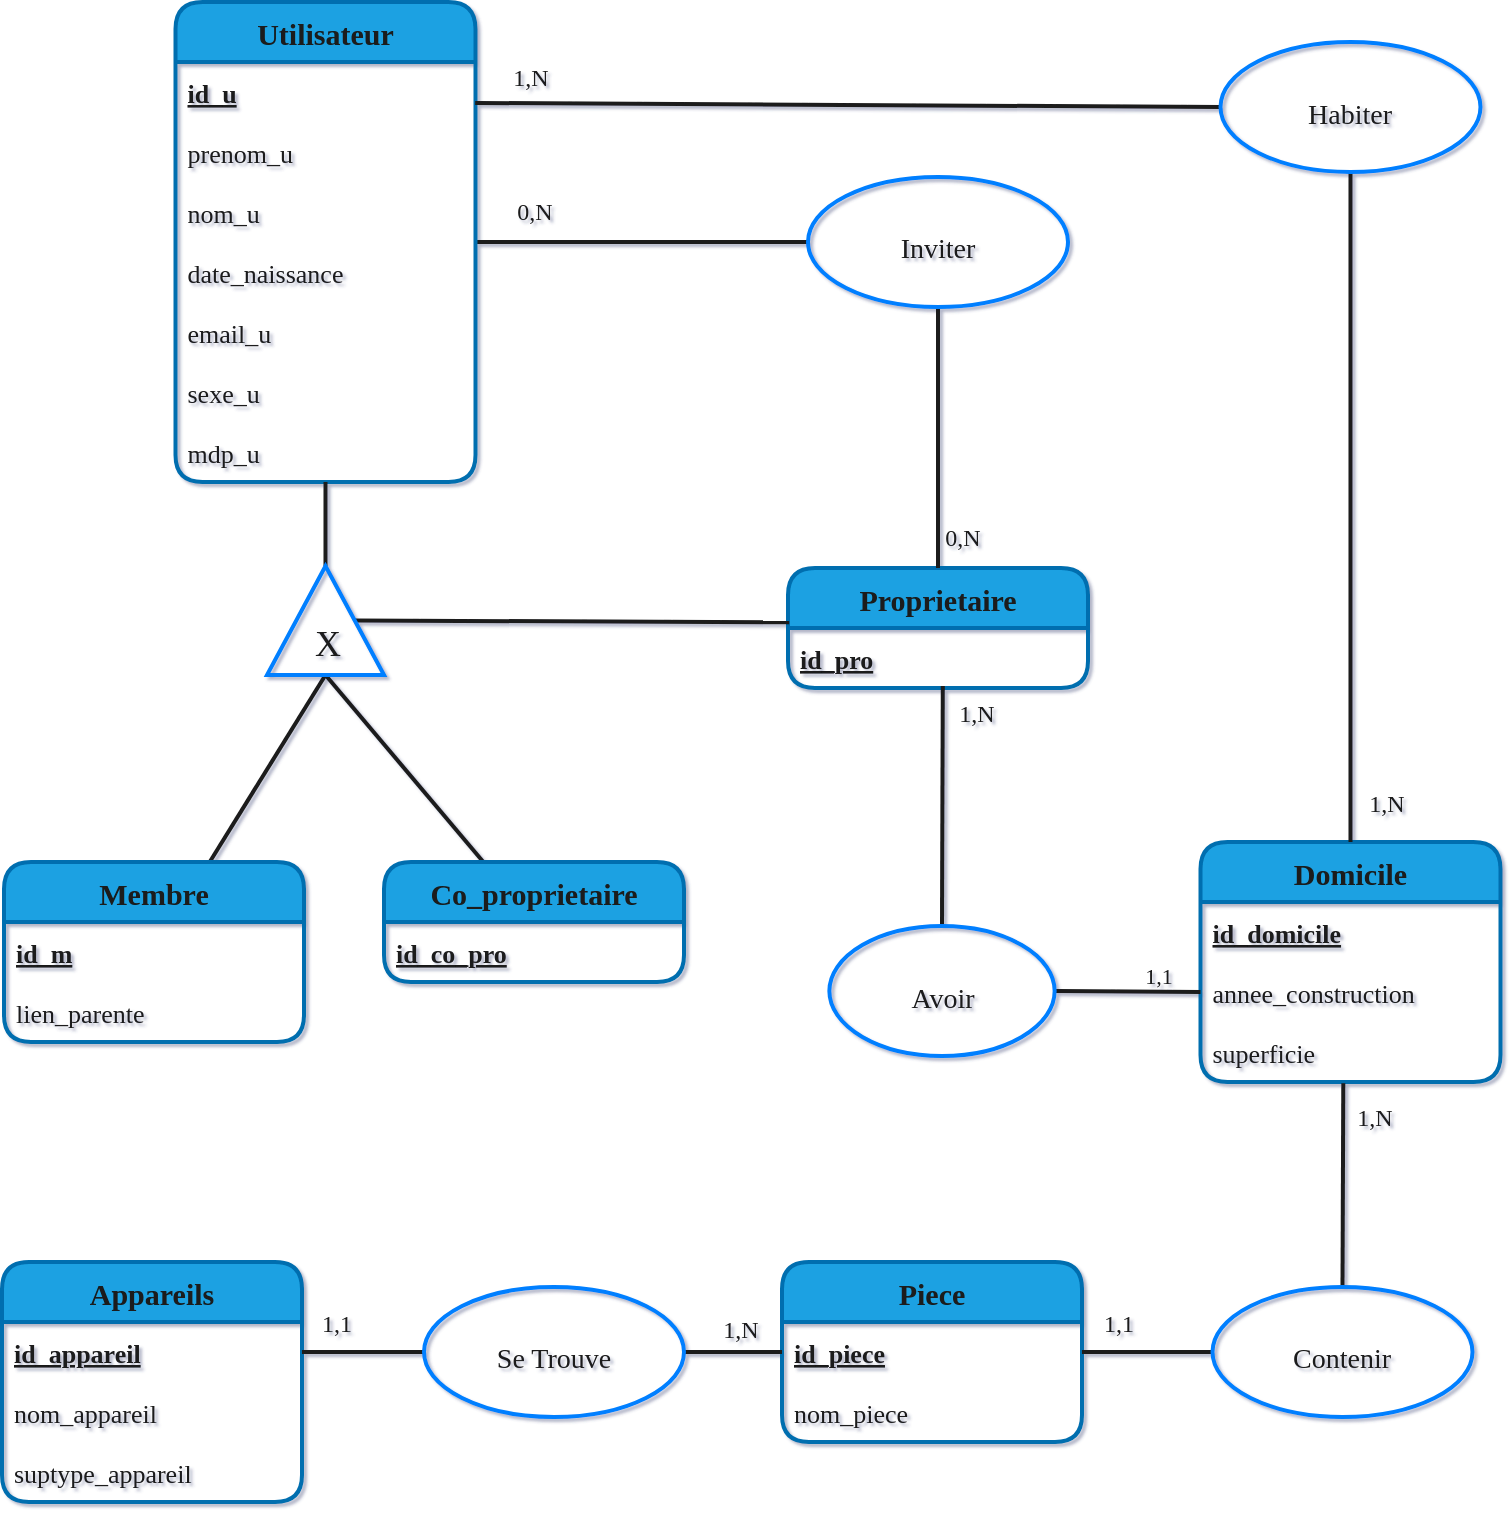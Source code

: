 <mxfile>
    <diagram id="P8cqFEAjnScb-ysbPOtO" name="Page-1">
        <mxGraphModel dx="900" dy="489" grid="0" gridSize="10" guides="1" tooltips="1" connect="1" arrows="1" fold="1" page="1" pageScale="1" pageWidth="1169" pageHeight="1654" background="#FFFFFF" math="0" shadow="1">
            <root>
                <mxCell id="0"/>
                <mxCell id="1" parent="0"/>
                <mxCell id="-rqGWek1G1h2NRf4Z1o3-77" style="edgeStyle=none;rounded=0;orthogonalLoop=1;jettySize=auto;html=1;entryX=0;entryY=0.5;entryDx=0;entryDy=0;fontFamily=Jetbrains Mono;fontSize=21;fontColor=#1A1A1A;endArrow=none;endFill=0;strokeWidth=2;strokeColor=#1A1A1A;" parent="1" source="-rqGWek1G1h2NRf4Z1o3-1" target="-rqGWek1G1h2NRf4Z1o3-53" edge="1">
                    <mxGeometry relative="1" as="geometry"/>
                </mxCell>
                <mxCell id="-rqGWek1G1h2NRf4Z1o3-79" value="&lt;font style=&quot;font-size: 12px;&quot;&gt;0,N&lt;/font&gt;" style="edgeLabel;html=1;align=center;verticalAlign=middle;resizable=0;points=[];fontSize=14;fontFamily=Jetbrains Mono;fontColor=#1A1A1A;labelBackgroundColor=none;" parent="-rqGWek1G1h2NRf4Z1o3-77" vertex="1" connectable="0">
                    <mxGeometry x="-0.763" relative="1" as="geometry">
                        <mxPoint x="9" y="-15" as="offset"/>
                    </mxGeometry>
                </mxCell>
                <mxCell id="-rqGWek1G1h2NRf4Z1o3-1" value="Utilisateur" style="swimlane;fontStyle=1;childLayout=stackLayout;horizontal=1;startSize=30;horizontalStack=0;resizeParent=1;resizeParentMax=0;resizeLast=0;collapsible=1;marginBottom=0;strokeWidth=2;rounded=1;labelBackgroundColor=none;fontFamily=Jetbrains Mono;fontSize=15;fillColor=#1ba1e2;strokeColor=#006EAF;fontColor=#1A1A1A;swimlaneFillColor=none;" parent="1" vertex="1">
                    <mxGeometry x="220.75" y="50" width="150" height="240" as="geometry"/>
                </mxCell>
                <mxCell id="-rqGWek1G1h2NRf4Z1o3-2" value="id_u" style="text;align=left;verticalAlign=middle;spacingLeft=4;spacingRight=4;overflow=hidden;points=[[0,0.5],[1,0.5]];portConstraint=eastwest;rotatable=0;fontFamily=Jetbrains Mono;fontSize=13;fontStyle=5;fontColor=#1A1A1A;" parent="-rqGWek1G1h2NRf4Z1o3-1" vertex="1">
                    <mxGeometry y="30" width="150" height="30" as="geometry"/>
                </mxCell>
                <mxCell id="-rqGWek1G1h2NRf4Z1o3-3" value="prenom_u" style="text;align=left;verticalAlign=middle;spacingLeft=4;spacingRight=4;overflow=hidden;points=[[0,0.5],[1,0.5]];portConstraint=eastwest;rotatable=0;fontFamily=Jetbrains Mono;fontSize=13;fontColor=#1A1A1A;" parent="-rqGWek1G1h2NRf4Z1o3-1" vertex="1">
                    <mxGeometry y="60" width="150" height="30" as="geometry"/>
                </mxCell>
                <mxCell id="-rqGWek1G1h2NRf4Z1o3-4" value="nom_u" style="text;align=left;verticalAlign=middle;spacingLeft=4;spacingRight=4;overflow=hidden;points=[[0,0.5],[1,0.5]];portConstraint=eastwest;rotatable=0;fontFamily=Jetbrains Mono;fontSize=13;fontColor=#1A1A1A;" parent="-rqGWek1G1h2NRf4Z1o3-1" vertex="1">
                    <mxGeometry y="90" width="150" height="30" as="geometry"/>
                </mxCell>
                <mxCell id="-rqGWek1G1h2NRf4Z1o3-5" value="date_naissance" style="text;align=left;verticalAlign=middle;spacingLeft=4;spacingRight=4;overflow=hidden;points=[[0,0.5],[1,0.5]];portConstraint=eastwest;rotatable=0;fontFamily=Jetbrains Mono;fontSize=13;fontColor=#1A1A1A;" parent="-rqGWek1G1h2NRf4Z1o3-1" vertex="1">
                    <mxGeometry y="120" width="150" height="30" as="geometry"/>
                </mxCell>
                <mxCell id="-rqGWek1G1h2NRf4Z1o3-6" value="email_u" style="text;align=left;verticalAlign=middle;spacingLeft=4;spacingRight=4;overflow=hidden;points=[[0,0.5],[1,0.5]];portConstraint=eastwest;rotatable=0;fontFamily=Jetbrains Mono;fontSize=13;fontColor=#1A1A1A;" parent="-rqGWek1G1h2NRf4Z1o3-1" vertex="1">
                    <mxGeometry y="150" width="150" height="30" as="geometry"/>
                </mxCell>
                <mxCell id="-rqGWek1G1h2NRf4Z1o3-7" value="sexe_u" style="text;align=left;verticalAlign=middle;spacingLeft=4;spacingRight=4;overflow=hidden;points=[[0,0.5],[1,0.5]];portConstraint=eastwest;rotatable=0;fontFamily=Jetbrains Mono;fontSize=13;fontColor=#1A1A1A;" parent="-rqGWek1G1h2NRf4Z1o3-1" vertex="1">
                    <mxGeometry y="180" width="150" height="30" as="geometry"/>
                </mxCell>
                <mxCell id="-rqGWek1G1h2NRf4Z1o3-8" value="mdp_u" style="text;align=left;verticalAlign=middle;spacingLeft=4;spacingRight=4;overflow=hidden;points=[[0,0.5],[1,0.5]];portConstraint=eastwest;rotatable=0;fontFamily=Jetbrains Mono;fontSize=13;fontColor=#1A1A1A;" parent="-rqGWek1G1h2NRf4Z1o3-1" vertex="1">
                    <mxGeometry y="210" width="150" height="30" as="geometry"/>
                </mxCell>
                <mxCell id="-rqGWek1G1h2NRf4Z1o3-9" value="Domicile" style="swimlane;fontStyle=1;childLayout=stackLayout;horizontal=1;startSize=30;horizontalStack=0;resizeParent=1;resizeParentMax=0;resizeLast=0;collapsible=1;marginBottom=0;strokeWidth=2;rounded=1;labelBackgroundColor=none;fontFamily=Jetbrains Mono;fontSize=15;fillColor=#1ba1e2;strokeColor=#006EAF;fontColor=#1A1A1A;" parent="1" vertex="1">
                    <mxGeometry x="733.25" y="470" width="150" height="120" as="geometry"/>
                </mxCell>
                <mxCell id="-rqGWek1G1h2NRf4Z1o3-10" value="id_domicile" style="text;strokeColor=none;fillColor=none;align=left;verticalAlign=middle;spacingLeft=4;spacingRight=4;overflow=hidden;points=[[0,0.5],[1,0.5]];portConstraint=eastwest;rotatable=0;fontFamily=Jetbrains Mono;fontSize=13;fontStyle=5;fontColor=#1A1A1A;" parent="-rqGWek1G1h2NRf4Z1o3-9" vertex="1">
                    <mxGeometry y="30" width="150" height="30" as="geometry"/>
                </mxCell>
                <mxCell id="-rqGWek1G1h2NRf4Z1o3-11" value="annee_construction" style="text;strokeColor=none;fillColor=none;align=left;verticalAlign=middle;spacingLeft=4;spacingRight=4;overflow=hidden;points=[[0,0.5],[1,0.5]];portConstraint=eastwest;rotatable=0;fontFamily=Jetbrains Mono;fontSize=13;fontColor=#1A1A1A;" parent="-rqGWek1G1h2NRf4Z1o3-9" vertex="1">
                    <mxGeometry y="60" width="150" height="30" as="geometry"/>
                </mxCell>
                <mxCell id="-rqGWek1G1h2NRf4Z1o3-12" value="superficie" style="text;strokeColor=none;fillColor=none;align=left;verticalAlign=middle;spacingLeft=4;spacingRight=4;overflow=hidden;points=[[0,0.5],[1,0.5]];portConstraint=eastwest;rotatable=0;fontFamily=Jetbrains Mono;fontSize=13;fontColor=#1A1A1A;" parent="-rqGWek1G1h2NRf4Z1o3-9" vertex="1">
                    <mxGeometry y="90" width="150" height="30" as="geometry"/>
                </mxCell>
                <mxCell id="-rqGWek1G1h2NRf4Z1o3-74" style="edgeStyle=none;rounded=0;orthogonalLoop=1;jettySize=auto;html=1;entryX=0;entryY=0.5;entryDx=0;entryDy=0;fontFamily=Jetbrains Mono;fontSize=21;fontColor=#1A1A1A;endArrow=none;endFill=0;strokeWidth=2;strokeColor=#1A1A1A;" parent="1" source="-rqGWek1G1h2NRf4Z1o3-17" target="-rqGWek1G1h2NRf4Z1o3-37" edge="1">
                    <mxGeometry relative="1" as="geometry"/>
                </mxCell>
                <mxCell id="-rqGWek1G1h2NRf4Z1o3-17" value="Membre" style="swimlane;fontStyle=1;childLayout=stackLayout;horizontal=1;startSize=30;horizontalStack=0;resizeParent=1;resizeParentMax=0;resizeLast=0;collapsible=1;marginBottom=0;strokeWidth=2;rounded=1;labelBackgroundColor=none;fontFamily=Jetbrains Mono;fontSize=15;fillColor=#1ba1e2;strokeColor=#006EAF;fontColor=#1A1A1A;" parent="1" vertex="1">
                    <mxGeometry x="135" y="480" width="150" height="90" as="geometry"/>
                </mxCell>
                <mxCell id="-rqGWek1G1h2NRf4Z1o3-18" value="id_m" style="text;strokeColor=none;fillColor=none;align=left;verticalAlign=middle;spacingLeft=4;spacingRight=4;overflow=hidden;points=[[0,0.5],[1,0.5]];portConstraint=eastwest;rotatable=0;fontFamily=Jetbrains Mono;fontSize=13;fontStyle=5;fontColor=#1A1A1A;" parent="-rqGWek1G1h2NRf4Z1o3-17" vertex="1">
                    <mxGeometry y="30" width="150" height="30" as="geometry"/>
                </mxCell>
                <mxCell id="-rqGWek1G1h2NRf4Z1o3-19" value="lien_parente" style="text;strokeColor=none;fillColor=none;align=left;verticalAlign=middle;spacingLeft=4;spacingRight=4;overflow=hidden;points=[[0,0.5],[1,0.5]];portConstraint=eastwest;rotatable=0;fontFamily=Jetbrains Mono;fontSize=13;fontColor=#1A1A1A;" parent="-rqGWek1G1h2NRf4Z1o3-17" vertex="1">
                    <mxGeometry y="60" width="150" height="30" as="geometry"/>
                </mxCell>
                <mxCell id="-rqGWek1G1h2NRf4Z1o3-75" style="edgeStyle=none;rounded=0;orthogonalLoop=1;jettySize=auto;html=1;entryX=0;entryY=0.5;entryDx=0;entryDy=0;fontFamily=Jetbrains Mono;fontSize=21;fontColor=#1A1A1A;endArrow=none;endFill=0;strokeWidth=2;strokeColor=#1A1A1A;" parent="1" source="-rqGWek1G1h2NRf4Z1o3-21" target="-rqGWek1G1h2NRf4Z1o3-37" edge="1">
                    <mxGeometry relative="1" as="geometry"/>
                </mxCell>
                <mxCell id="-rqGWek1G1h2NRf4Z1o3-21" value="Co_proprietaire" style="swimlane;fontStyle=1;childLayout=stackLayout;horizontal=1;startSize=30;horizontalStack=0;resizeParent=1;resizeParentMax=0;resizeLast=0;collapsible=1;marginBottom=0;strokeWidth=2;rounded=1;labelBackgroundColor=none;fontFamily=Jetbrains Mono;fontSize=15;fillColor=#1ba1e2;strokeColor=#006EAF;fontColor=#1A1A1A;" parent="1" vertex="1">
                    <mxGeometry x="325" y="480" width="150" height="60" as="geometry"/>
                </mxCell>
                <mxCell id="-rqGWek1G1h2NRf4Z1o3-22" value="id_co_pro" style="text;strokeColor=none;fillColor=none;align=left;verticalAlign=middle;spacingLeft=4;spacingRight=4;overflow=hidden;points=[[0,0.5],[1,0.5]];portConstraint=eastwest;rotatable=0;fontFamily=Jetbrains Mono;fontSize=13;fontStyle=5;fontColor=#1A1A1A;" parent="-rqGWek1G1h2NRf4Z1o3-21" vertex="1">
                    <mxGeometry y="30" width="150" height="30" as="geometry"/>
                </mxCell>
                <mxCell id="-rqGWek1G1h2NRf4Z1o3-25" value="Proprietaire" style="swimlane;fontStyle=1;childLayout=stackLayout;horizontal=1;startSize=30;horizontalStack=0;resizeParent=1;resizeParentMax=0;resizeLast=0;collapsible=1;marginBottom=0;strokeWidth=2;rounded=1;labelBackgroundColor=none;fontFamily=Jetbrains Mono;fontSize=15;fillColor=#1ba1e2;strokeColor=#006EAF;fontColor=#1A1A1A;" parent="1" vertex="1">
                    <mxGeometry x="527" y="333" width="150" height="60" as="geometry"/>
                </mxCell>
                <mxCell id="-rqGWek1G1h2NRf4Z1o3-26" value="id_pro" style="text;strokeColor=none;fillColor=none;align=left;verticalAlign=middle;spacingLeft=4;spacingRight=4;overflow=hidden;points=[[0,0.5],[1,0.5]];portConstraint=eastwest;rotatable=0;fontFamily=Jetbrains Mono;fontSize=13;fontStyle=5;fontColor=#1A1A1A;strokeWidth=2;" parent="-rqGWek1G1h2NRf4Z1o3-25" vertex="1">
                    <mxGeometry y="30" width="150" height="30" as="geometry"/>
                </mxCell>
                <mxCell id="-rqGWek1G1h2NRf4Z1o3-29" value="Appareils" style="swimlane;fontStyle=1;childLayout=stackLayout;horizontal=1;startSize=30;horizontalStack=0;resizeParent=1;resizeParentMax=0;resizeLast=0;collapsible=1;marginBottom=0;strokeWidth=2;rounded=1;labelBackgroundColor=none;fontFamily=Jetbrains Mono;fontSize=15;fillColor=#1ba1e2;strokeColor=#006EAF;fontColor=#1A1A1A;" parent="1" vertex="1">
                    <mxGeometry x="134" y="680" width="150" height="120" as="geometry"/>
                </mxCell>
                <mxCell id="-rqGWek1G1h2NRf4Z1o3-30" value="id_appareil" style="text;strokeColor=none;fillColor=none;align=left;verticalAlign=middle;spacingLeft=4;spacingRight=4;overflow=hidden;points=[[0,0.5],[1,0.5]];portConstraint=eastwest;rotatable=0;fontFamily=Jetbrains Mono;fontSize=13;fontStyle=5;fontColor=#1A1A1A;" parent="-rqGWek1G1h2NRf4Z1o3-29" vertex="1">
                    <mxGeometry y="30" width="150" height="30" as="geometry"/>
                </mxCell>
                <mxCell id="-rqGWek1G1h2NRf4Z1o3-31" value="nom_appareil" style="text;strokeColor=none;fillColor=none;align=left;verticalAlign=middle;spacingLeft=4;spacingRight=4;overflow=hidden;points=[[0,0.5],[1,0.5]];portConstraint=eastwest;rotatable=0;fontFamily=Jetbrains Mono;fontSize=13;fontColor=#1A1A1A;" parent="-rqGWek1G1h2NRf4Z1o3-29" vertex="1">
                    <mxGeometry y="60" width="150" height="30" as="geometry"/>
                </mxCell>
                <mxCell id="-rqGWek1G1h2NRf4Z1o3-32" value="suptype_appareil" style="text;strokeColor=none;fillColor=none;align=left;verticalAlign=middle;spacingLeft=4;spacingRight=4;overflow=hidden;points=[[0,0.5],[1,0.5]];portConstraint=eastwest;rotatable=0;fontFamily=Jetbrains Mono;fontSize=13;fontColor=#1A1A1A;" parent="-rqGWek1G1h2NRf4Z1o3-29" vertex="1">
                    <mxGeometry y="90" width="150" height="30" as="geometry"/>
                </mxCell>
                <mxCell id="-rqGWek1G1h2NRf4Z1o3-33" value="Piece" style="swimlane;fontStyle=1;childLayout=stackLayout;horizontal=1;startSize=30;horizontalStack=0;resizeParent=1;resizeParentMax=0;resizeLast=0;collapsible=1;marginBottom=0;strokeWidth=2;rounded=1;labelBackgroundColor=none;fontFamily=Jetbrains Mono;fontSize=15;fillColor=#1ba1e2;strokeColor=#006EAF;fontColor=#1A1A1A;" parent="1" vertex="1">
                    <mxGeometry x="524" y="680" width="150" height="90" as="geometry"/>
                </mxCell>
                <mxCell id="-rqGWek1G1h2NRf4Z1o3-34" value="id_piece" style="text;strokeColor=none;fillColor=none;align=left;verticalAlign=middle;spacingLeft=4;spacingRight=4;overflow=hidden;points=[[0,0.5],[1,0.5]];portConstraint=eastwest;rotatable=0;fontFamily=Jetbrains Mono;fontSize=13;fontStyle=5;fontColor=#1A1A1A;" parent="-rqGWek1G1h2NRf4Z1o3-33" vertex="1">
                    <mxGeometry y="30" width="150" height="30" as="geometry"/>
                </mxCell>
                <mxCell id="-rqGWek1G1h2NRf4Z1o3-35" value="nom_piece" style="text;strokeColor=none;fillColor=none;align=left;verticalAlign=middle;spacingLeft=4;spacingRight=4;overflow=hidden;points=[[0,0.5],[1,0.5]];portConstraint=eastwest;rotatable=0;fontFamily=Jetbrains Mono;fontSize=13;fontColor=#1A1A1A;" parent="-rqGWek1G1h2NRf4Z1o3-33" vertex="1">
                    <mxGeometry y="60" width="150" height="30" as="geometry"/>
                </mxCell>
                <mxCell id="-rqGWek1G1h2NRf4Z1o3-41" style="rounded=0;orthogonalLoop=1;jettySize=auto;html=1;exitX=1;exitY=0.5;exitDx=0;exitDy=0;fontFamily=Jetbrains Mono;fontSize=24;fontColor=#1A1A1A;strokeWidth=2;endArrow=none;endFill=0;strokeColor=#1A1A1A;" parent="1" source="-rqGWek1G1h2NRf4Z1o3-37" target="-rqGWek1G1h2NRf4Z1o3-8" edge="1">
                    <mxGeometry relative="1" as="geometry"/>
                </mxCell>
                <mxCell id="-rqGWek1G1h2NRf4Z1o3-55" style="edgeStyle=none;rounded=0;orthogonalLoop=1;jettySize=auto;html=1;fontFamily=Jetbrains Mono;fontSize=14;fontColor=#1A1A1A;endArrow=none;endFill=0;strokeWidth=2;entryX=0.5;entryY=0;entryDx=0;entryDy=0;strokeColor=#1A1A1A;" parent="1" source="-rqGWek1G1h2NRf4Z1o3-53" target="-rqGWek1G1h2NRf4Z1o3-25" edge="1">
                    <mxGeometry relative="1" as="geometry">
                        <mxPoint x="585" y="480" as="targetPoint"/>
                    </mxGeometry>
                </mxCell>
                <mxCell id="-rqGWek1G1h2NRf4Z1o3-73" value="0,N" style="edgeLabel;html=1;align=center;verticalAlign=middle;resizable=0;points=[];fontSize=12;fontFamily=Jetbrains Mono;fontColor=#1A1A1A;rotation=0;labelBackgroundColor=none;" parent="-rqGWek1G1h2NRf4Z1o3-55" vertex="1" connectable="0">
                    <mxGeometry x="0.837" y="-1" relative="1" as="geometry">
                        <mxPoint x="13" y="-5" as="offset"/>
                    </mxGeometry>
                </mxCell>
                <mxCell id="-rqGWek1G1h2NRf4Z1o3-53" value="&lt;font style=&quot;font-size: 14px;&quot;&gt;Inviter&lt;/font&gt;" style="ellipse;whiteSpace=wrap;html=1;labelBackgroundColor=none;fontFamily=Jetbrains Mono;fontSize=24;fontColor=#1A1A1A;strokeColor=#007FFF;strokeWidth=2;fillColor=none;" parent="1" vertex="1">
                    <mxGeometry x="537" y="137.5" width="130" height="65" as="geometry"/>
                </mxCell>
                <mxCell id="-rqGWek1G1h2NRf4Z1o3-76" value="" style="endArrow=none;html=1;rounded=0;fontFamily=Jetbrains Mono;fontSize=21;fontColor=#1A1A1A;strokeWidth=2;exitX=0.5;exitY=1;exitDx=0;exitDy=0;entryX=0.004;entryY=0.453;entryDx=0;entryDy=0;entryPerimeter=0;strokeColor=#1A1A1A;" parent="1" source="-rqGWek1G1h2NRf4Z1o3-37" target="-rqGWek1G1h2NRf4Z1o3-25" edge="1">
                    <mxGeometry relative="1" as="geometry">
                        <mxPoint x="317.179" y="363.29" as="sourcePoint"/>
                        <mxPoint x="525" y="387" as="targetPoint"/>
                    </mxGeometry>
                </mxCell>
                <mxCell id="-rqGWek1G1h2NRf4Z1o3-80" style="edgeStyle=none;rounded=0;orthogonalLoop=1;jettySize=auto;html=1;entryX=0;entryY=0.5;entryDx=0;entryDy=0;fontFamily=Jetbrains Mono;fontSize=21;fontColor=#1A1A1A;endArrow=none;endFill=0;strokeWidth=2;exitX=0.999;exitY=0.683;exitDx=0;exitDy=0;exitPerimeter=0;strokeColor=#1A1A1A;" parent="1" source="-rqGWek1G1h2NRf4Z1o3-2" target="-rqGWek1G1h2NRf4Z1o3-84" edge="1">
                    <mxGeometry relative="1" as="geometry">
                        <mxPoint x="575" y="102.5" as="sourcePoint"/>
                    </mxGeometry>
                </mxCell>
                <mxCell id="-rqGWek1G1h2NRf4Z1o3-81" value="&lt;font style=&quot;font-size: 12px;&quot;&gt;1,N&lt;/font&gt;" style="edgeLabel;html=1;align=center;verticalAlign=middle;resizable=0;points=[];fontSize=14;fontFamily=Jetbrains Mono;fontColor=#1A1A1A;labelBackgroundColor=none;" parent="-rqGWek1G1h2NRf4Z1o3-80" vertex="1" connectable="0">
                    <mxGeometry x="-0.763" relative="1" as="geometry">
                        <mxPoint x="-17" y="-13" as="offset"/>
                    </mxGeometry>
                </mxCell>
                <mxCell id="-rqGWek1G1h2NRf4Z1o3-82" style="edgeStyle=none;rounded=0;orthogonalLoop=1;jettySize=auto;html=1;fontFamily=Jetbrains Mono;fontSize=14;fontColor=#1A1A1A;endArrow=none;endFill=0;strokeWidth=2;entryX=0.5;entryY=0;entryDx=0;entryDy=0;strokeColor=#1A1A1A;" parent="1" source="-rqGWek1G1h2NRf4Z1o3-84" target="-rqGWek1G1h2NRf4Z1o3-9" edge="1">
                    <mxGeometry relative="1" as="geometry">
                        <mxPoint x="806.25" y="412.5" as="targetPoint"/>
                    </mxGeometry>
                </mxCell>
                <mxCell id="-rqGWek1G1h2NRf4Z1o3-83" value="1,N" style="edgeLabel;html=1;align=center;verticalAlign=middle;resizable=0;points=[];fontSize=12;fontFamily=Jetbrains Mono;fontColor=#1A1A1A;rotation=0;labelBackgroundColor=none;" parent="-rqGWek1G1h2NRf4Z1o3-82" vertex="1" connectable="0">
                    <mxGeometry x="0.837" y="-1" relative="1" as="geometry">
                        <mxPoint x="18" y="8" as="offset"/>
                    </mxGeometry>
                </mxCell>
                <mxCell id="-rqGWek1G1h2NRf4Z1o3-84" value="&lt;span style=&quot;font-size: 14px;&quot;&gt;Habiter&lt;/span&gt;" style="ellipse;whiteSpace=wrap;html=1;labelBackgroundColor=none;fontFamily=Jetbrains Mono;fontSize=24;fontColor=#1A1A1A;strokeColor=#007FFF;strokeWidth=2;fillColor=none;" parent="1" vertex="1">
                    <mxGeometry x="743.25" y="70" width="130" height="65" as="geometry"/>
                </mxCell>
                <mxCell id="-rqGWek1G1h2NRf4Z1o3-37" value="" style="triangle;whiteSpace=wrap;html=1;labelBackgroundColor=none;fontFamily=Jetbrains Mono;fontSize=13;fontColor=#1A1A1A;strokeColor=#007FFF;strokeWidth=2;rotation=-90;verticalAlign=middle;flipV=1;rounded=0;fillColor=none;" parent="1" vertex="1">
                    <mxGeometry x="268.5" y="330" width="54.5" height="58.5" as="geometry"/>
                </mxCell>
                <mxCell id="-rqGWek1G1h2NRf4Z1o3-49" style="edgeStyle=none;rounded=0;orthogonalLoop=1;jettySize=auto;html=1;exitX=0.5;exitY=1;exitDx=0;exitDy=0;fontFamily=Jetbrains Mono;fontSize=24;fontColor=#1A1A1A;endArrow=none;endFill=0;strokeWidth=1;" parent="1" edge="1">
                    <mxGeometry relative="1" as="geometry">
                        <mxPoint x="295.5" y="380" as="sourcePoint"/>
                        <mxPoint x="295.5" y="380" as="targetPoint"/>
                    </mxGeometry>
                </mxCell>
                <mxCell id="-rqGWek1G1h2NRf4Z1o3-85" value="X" style="text;html=1;strokeColor=none;fillColor=none;align=center;verticalAlign=middle;whiteSpace=wrap;rounded=0;labelBackgroundColor=none;fontFamily=Jetbrains Mono;fontSize=18;fontColor=#1A1A1A;rotation=0;" parent="1" vertex="1">
                    <mxGeometry x="281.5" y="360" width="29.75" height="22" as="geometry"/>
                </mxCell>
                <mxCell id="-rqGWek1G1h2NRf4Z1o3-87" style="edgeStyle=none;rounded=0;orthogonalLoop=1;jettySize=auto;html=1;entryX=0.5;entryY=0;entryDx=0;entryDy=0;fontFamily=Jetbrains Mono;fontSize=21;fontColor=#1A1A1A;endArrow=none;endFill=0;strokeWidth=2;exitX=0.516;exitY=0.967;exitDx=0;exitDy=0;exitPerimeter=0;strokeColor=#1A1A1A;" parent="1" source="-rqGWek1G1h2NRf4Z1o3-26" target="-rqGWek1G1h2NRf4Z1o3-91" edge="1">
                    <mxGeometry relative="1" as="geometry">
                        <mxPoint x="215.0" y="540.49" as="sourcePoint"/>
                    </mxGeometry>
                </mxCell>
                <mxCell id="-rqGWek1G1h2NRf4Z1o3-88" value="1,N" style="edgeLabel;html=1;align=center;verticalAlign=middle;resizable=0;points=[];fontSize=12;fontFamily=Jetbrains Mono;fontColor=#1A1A1A;labelBackgroundColor=none;" parent="-rqGWek1G1h2NRf4Z1o3-87" vertex="1" connectable="0">
                    <mxGeometry x="-0.763" relative="1" as="geometry">
                        <mxPoint x="16" as="offset"/>
                    </mxGeometry>
                </mxCell>
                <mxCell id="-rqGWek1G1h2NRf4Z1o3-89" style="edgeStyle=none;rounded=0;orthogonalLoop=1;jettySize=auto;html=1;fontFamily=Jetbrains Mono;fontSize=14;fontColor=#1A1A1A;endArrow=none;endFill=0;strokeWidth=2;entryX=0;entryY=0.5;entryDx=0;entryDy=0;exitX=1;exitY=0.5;exitDx=0;exitDy=0;strokeColor=#1A1A1A;" parent="1" source="-rqGWek1G1h2NRf4Z1o3-91" target="-rqGWek1G1h2NRf4Z1o3-11" edge="1">
                    <mxGeometry relative="1" as="geometry">
                        <mxPoint x="652.4" y="920" as="targetPoint"/>
                    </mxGeometry>
                </mxCell>
                <mxCell id="-rqGWek1G1h2NRf4Z1o3-90" value="1,1" style="edgeLabel;html=1;align=center;verticalAlign=middle;resizable=0;points=[];fontSize=11;fontFamily=Jetbrains Mono;fontColor=#1A1A1A;rotation=0;labelBackgroundColor=none;" parent="-rqGWek1G1h2NRf4Z1o3-89" vertex="1" connectable="0">
                    <mxGeometry x="0.837" y="-1" relative="1" as="geometry">
                        <mxPoint x="-16" y="-9" as="offset"/>
                    </mxGeometry>
                </mxCell>
                <mxCell id="-rqGWek1G1h2NRf4Z1o3-91" value="&lt;span style=&quot;font-size: 14px;&quot;&gt;Avoir&lt;/span&gt;" style="ellipse;whiteSpace=wrap;html=1;labelBackgroundColor=none;fontFamily=Jetbrains Mono;fontSize=24;fontColor=#1A1A1A;strokeColor=#007FFF;strokeWidth=2;fillColor=none;" parent="1" vertex="1">
                    <mxGeometry x="547.68" y="512" width="112.65" height="65" as="geometry"/>
                </mxCell>
                <mxCell id="-rqGWek1G1h2NRf4Z1o3-92" style="edgeStyle=none;rounded=0;orthogonalLoop=1;jettySize=auto;html=1;entryX=0;entryY=0.5;entryDx=0;entryDy=0;fontFamily=Jetbrains Mono;fontSize=21;fontColor=#1A1A1A;endArrow=none;endFill=0;strokeWidth=2;exitX=1;exitY=0.5;exitDx=0;exitDy=0;strokeColor=#1A1A1A;" parent="1" source="-rqGWek1G1h2NRf4Z1o3-34" target="-rqGWek1G1h2NRf4Z1o3-96" edge="1">
                    <mxGeometry relative="1" as="geometry">
                        <mxPoint x="352.68" y="700.49" as="sourcePoint"/>
                    </mxGeometry>
                </mxCell>
                <mxCell id="-rqGWek1G1h2NRf4Z1o3-93" value="1,1" style="edgeLabel;html=1;align=center;verticalAlign=middle;resizable=0;points=[];fontSize=12;fontFamily=Jetbrains Mono;fontColor=#1A1A1A;labelBackgroundColor=none;" parent="-rqGWek1G1h2NRf4Z1o3-92" vertex="1" connectable="0">
                    <mxGeometry x="-0.763" relative="1" as="geometry">
                        <mxPoint x="10" y="-14" as="offset"/>
                    </mxGeometry>
                </mxCell>
                <mxCell id="-rqGWek1G1h2NRf4Z1o3-94" style="edgeStyle=none;rounded=0;orthogonalLoop=1;jettySize=auto;html=1;fontFamily=Jetbrains Mono;fontSize=14;fontColor=#1A1A1A;endArrow=none;endFill=0;strokeWidth=2;entryX=0.476;entryY=1.021;entryDx=0;entryDy=0;entryPerimeter=0;strokeColor=#1A1A1A;" parent="1" source="-rqGWek1G1h2NRf4Z1o3-96" target="-rqGWek1G1h2NRf4Z1o3-12" edge="1">
                    <mxGeometry relative="1" as="geometry">
                        <mxPoint x="795" y="640" as="targetPoint"/>
                    </mxGeometry>
                </mxCell>
                <mxCell id="-rqGWek1G1h2NRf4Z1o3-95" value="1,N" style="edgeLabel;html=1;align=center;verticalAlign=middle;resizable=0;points=[];fontSize=12;fontFamily=Jetbrains Mono;fontColor=#1A1A1A;rotation=0;labelBackgroundColor=none;" parent="-rqGWek1G1h2NRf4Z1o3-94" vertex="1" connectable="0">
                    <mxGeometry x="0.837" y="-1" relative="1" as="geometry">
                        <mxPoint x="14" y="9" as="offset"/>
                    </mxGeometry>
                </mxCell>
                <mxCell id="-rqGWek1G1h2NRf4Z1o3-96" value="&lt;span style=&quot;font-size: 14px;&quot;&gt;Contenir&lt;br&gt;&lt;/span&gt;" style="ellipse;whiteSpace=wrap;html=1;labelBackgroundColor=none;fontFamily=Jetbrains Mono;fontSize=24;fontColor=#1A1A1A;strokeColor=#007FFF;strokeWidth=2;fillColor=none;" parent="1" vertex="1">
                    <mxGeometry x="739.25" y="692.5" width="130" height="65" as="geometry"/>
                </mxCell>
                <mxCell id="-rqGWek1G1h2NRf4Z1o3-97" style="edgeStyle=none;rounded=0;orthogonalLoop=1;jettySize=auto;html=1;entryX=0;entryY=0.5;entryDx=0;entryDy=0;fontFamily=Jetbrains Mono;fontSize=21;fontColor=#1A1A1A;endArrow=none;endFill=0;strokeWidth=2;exitX=1;exitY=0.5;exitDx=0;exitDy=0;strokeColor=#1A1A1A;" parent="1" source="-rqGWek1G1h2NRf4Z1o3-30" target="-rqGWek1G1h2NRf4Z1o3-101" edge="1">
                    <mxGeometry relative="1" as="geometry">
                        <mxPoint x="255" y="904.37" as="sourcePoint"/>
                    </mxGeometry>
                </mxCell>
                <mxCell id="-rqGWek1G1h2NRf4Z1o3-98" value="1,1" style="edgeLabel;html=1;align=center;verticalAlign=middle;resizable=0;points=[];fontSize=12;fontFamily=Jetbrains Mono;fontColor=#1A1A1A;labelBackgroundColor=none;" parent="-rqGWek1G1h2NRf4Z1o3-97" vertex="1" connectable="0">
                    <mxGeometry x="-0.763" relative="1" as="geometry">
                        <mxPoint x="10" y="-14" as="offset"/>
                    </mxGeometry>
                </mxCell>
                <mxCell id="-rqGWek1G1h2NRf4Z1o3-99" style="edgeStyle=none;rounded=0;orthogonalLoop=1;jettySize=auto;html=1;fontFamily=Jetbrains Mono;fontSize=14;fontColor=#1A1A1A;endArrow=none;endFill=0;strokeWidth=2;entryX=0;entryY=0.5;entryDx=0;entryDy=0;strokeColor=#1A1A1A;" parent="1" source="-rqGWek1G1h2NRf4Z1o3-101" target="-rqGWek1G1h2NRf4Z1o3-34" edge="1">
                    <mxGeometry relative="1" as="geometry">
                        <mxPoint x="416.65" y="770.0" as="targetPoint"/>
                    </mxGeometry>
                </mxCell>
                <mxCell id="-rqGWek1G1h2NRf4Z1o3-100" value="1,N" style="edgeLabel;html=1;align=center;verticalAlign=middle;resizable=0;points=[];fontSize=12;fontFamily=Jetbrains Mono;fontColor=#1A1A1A;rotation=0;labelBackgroundColor=none;" parent="-rqGWek1G1h2NRf4Z1o3-99" vertex="1" connectable="0">
                    <mxGeometry x="0.837" y="-1" relative="1" as="geometry">
                        <mxPoint x="-17" y="-12" as="offset"/>
                    </mxGeometry>
                </mxCell>
                <mxCell id="-rqGWek1G1h2NRf4Z1o3-101" value="&lt;span style=&quot;font-size: 14px;&quot;&gt;Se Trouve&lt;br&gt;&lt;/span&gt;" style="ellipse;whiteSpace=wrap;html=1;labelBackgroundColor=none;fontFamily=Jetbrains Mono;fontSize=24;fontColor=#1A1A1A;strokeColor=#007FFF;strokeWidth=2;fillColor=none;" parent="1" vertex="1">
                    <mxGeometry x="345" y="692.5" width="130" height="65" as="geometry"/>
                </mxCell>
            </root>
        </mxGraphModel>
    </diagram>
</mxfile>